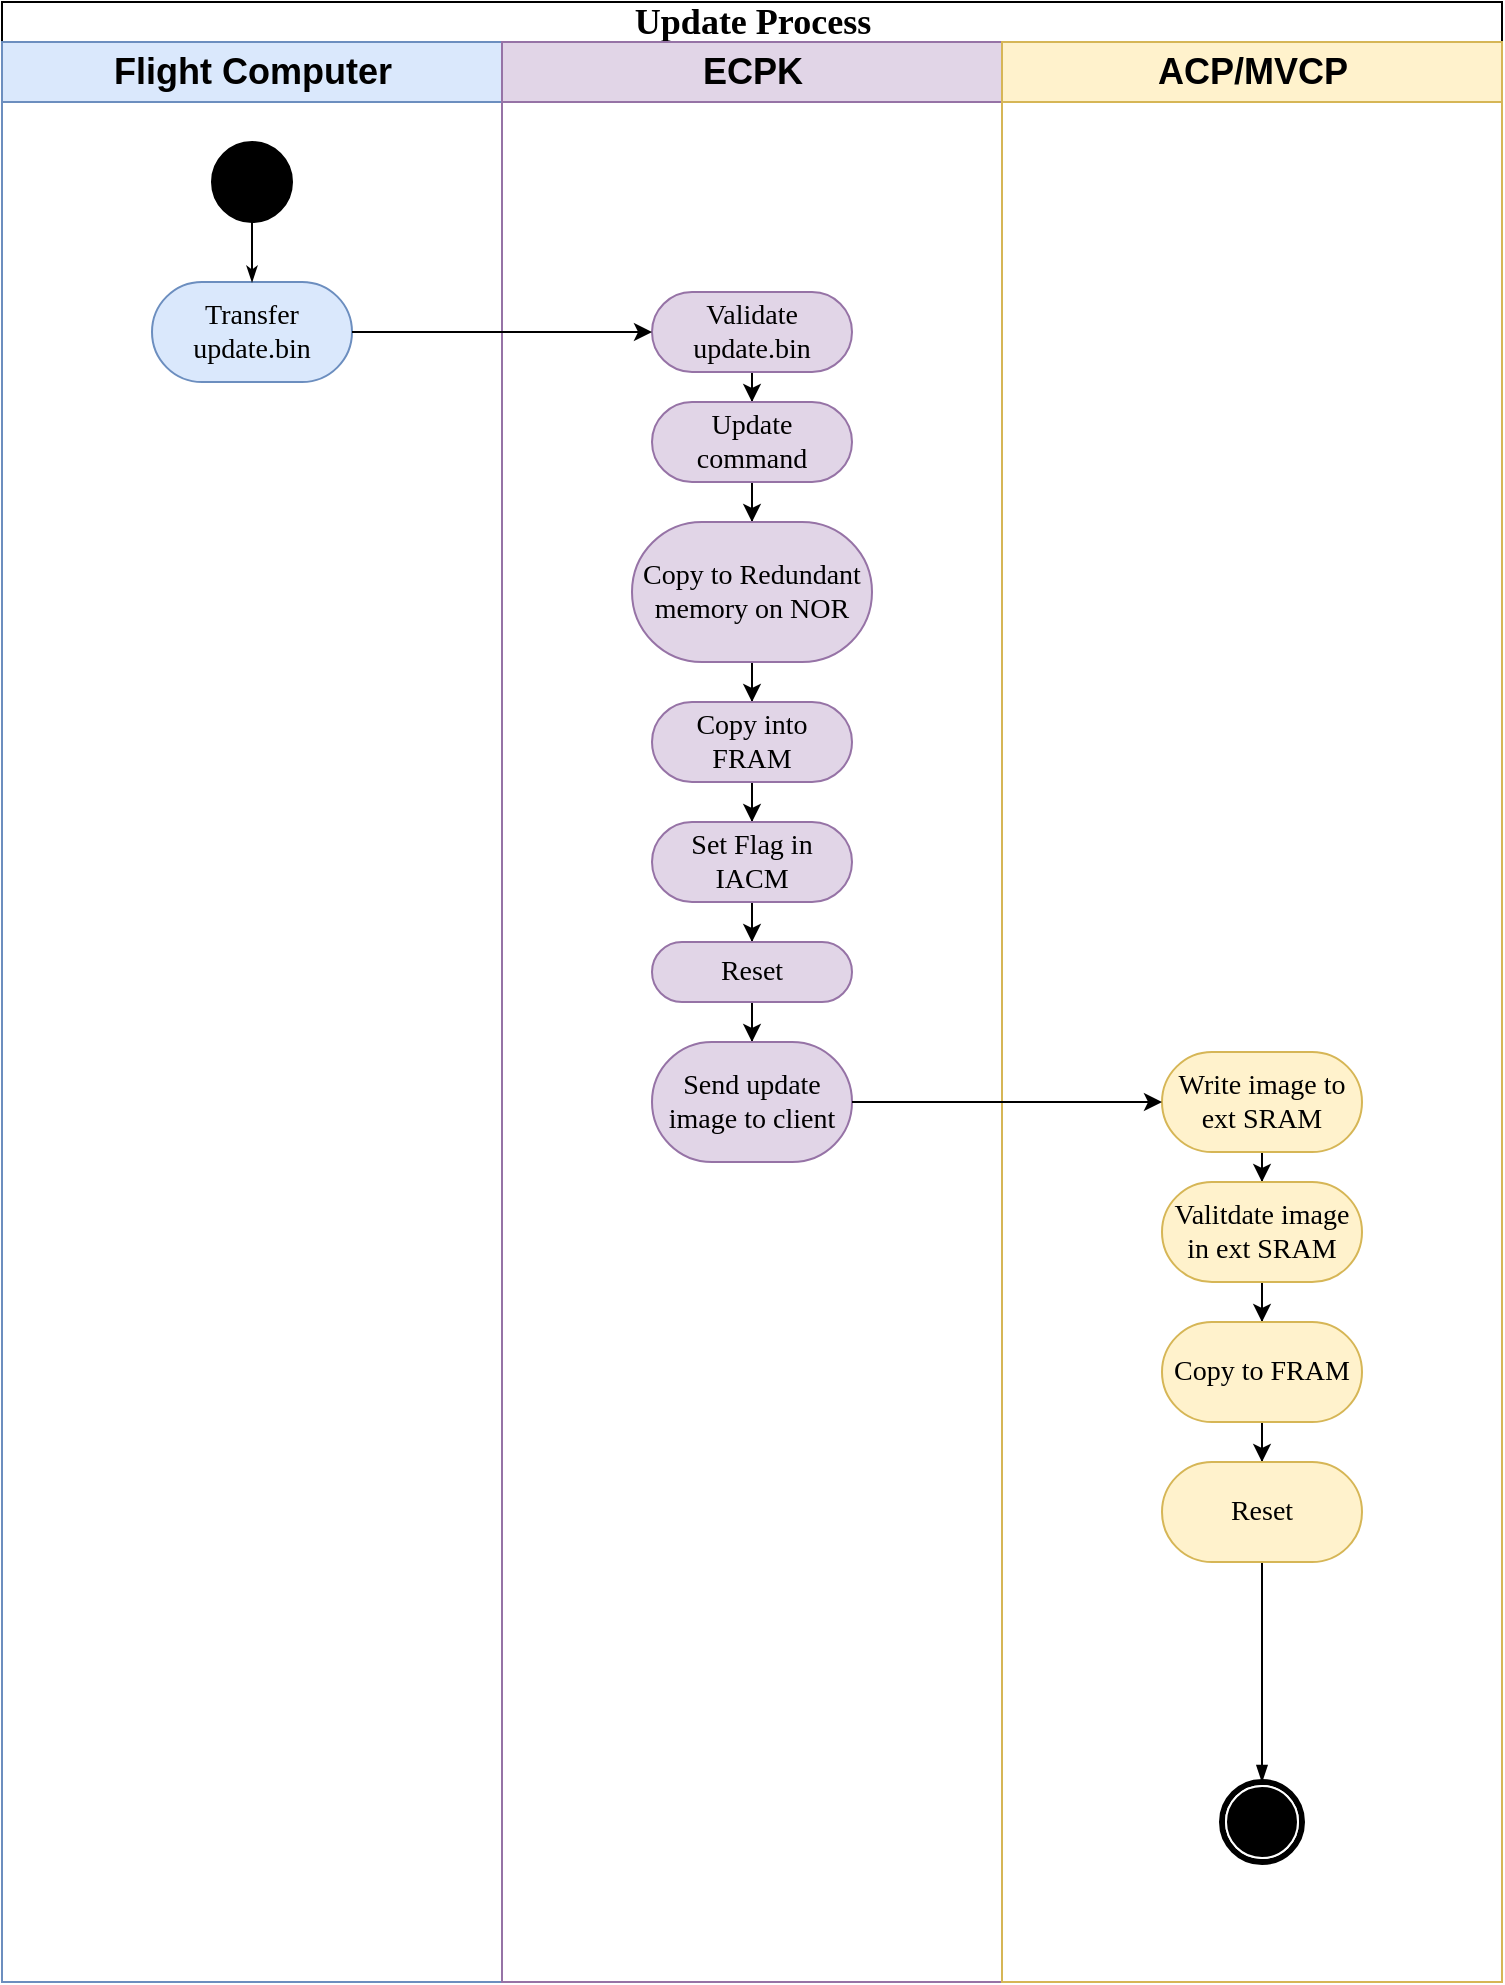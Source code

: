 <mxfile version="20.3.0" type="device"><diagram name="Page-1" id="0783ab3e-0a74-02c8-0abd-f7b4e66b4bec"><mxGraphModel dx="2062" dy="1369" grid="1" gridSize="10" guides="1" tooltips="1" connect="1" arrows="1" fold="1" page="1" pageScale="1" pageWidth="850" pageHeight="1100" background="none" math="0" shadow="0"><root><mxCell id="0"/><mxCell id="1" parent="0"/><mxCell id="1c1d494c118603dd-1" value="&lt;font style=&quot;font-size: 18px;&quot;&gt;Update Process&lt;/font&gt;" style="swimlane;html=1;childLayout=stackLayout;startSize=20;rounded=0;shadow=0;comic=0;labelBackgroundColor=none;strokeWidth=1;fontFamily=Verdana;fontSize=12;align=center;" parent="1" vertex="1"><mxGeometry x="40" y="20" width="750" height="990" as="geometry"/></mxCell><mxCell id="1c1d494c118603dd-2" value="&lt;font style=&quot;font-size: 18px;&quot;&gt;Flight Computer&lt;/font&gt;" style="swimlane;html=1;startSize=30;fillColor=#dae8fc;strokeColor=#6c8ebf;" parent="1c1d494c118603dd-1" vertex="1"><mxGeometry y="20" width="250" height="970" as="geometry"/></mxCell><mxCell id="1c1d494c118603dd-35" style="edgeStyle=none;rounded=0;html=1;labelBackgroundColor=none;startArrow=none;startFill=0;startSize=5;endArrow=classicThin;endFill=1;endSize=5;jettySize=auto;orthogonalLoop=1;strokeWidth=1;fontFamily=Verdana;fontSize=12" parent="1c1d494c118603dd-2" target="1c1d494c118603dd-7" edge="1"><mxGeometry relative="1" as="geometry"><mxPoint x="162.727" y="310" as="sourcePoint"/></mxGeometry></mxCell><mxCell id="60571a20871a0731-4" value="" style="ellipse;whiteSpace=wrap;html=1;rounded=0;shadow=0;comic=0;labelBackgroundColor=none;strokeWidth=1;fillColor=#000000;fontFamily=Verdana;fontSize=12;align=center;" parent="1c1d494c118603dd-2" vertex="1"><mxGeometry x="105" y="50" width="40" height="40" as="geometry"/></mxCell><mxCell id="60571a20871a0731-8" value="Transfer update.bin" style="rounded=1;whiteSpace=wrap;html=1;shadow=0;comic=0;labelBackgroundColor=none;strokeWidth=1;fontFamily=Verdana;fontSize=14;align=center;arcSize=50;fillColor=#dae8fc;strokeColor=#6c8ebf;" parent="1c1d494c118603dd-2" vertex="1"><mxGeometry x="75" y="120" width="100" height="50" as="geometry"/></mxCell><mxCell id="1c1d494c118603dd-27" style="edgeStyle=orthogonalEdgeStyle;rounded=0;html=1;labelBackgroundColor=none;startArrow=none;startFill=0;startSize=5;endArrow=classicThin;endFill=1;endSize=5;jettySize=auto;orthogonalLoop=1;strokeWidth=1;fontFamily=Verdana;fontSize=12" parent="1c1d494c118603dd-2" source="60571a20871a0731-4" target="60571a20871a0731-8" edge="1"><mxGeometry relative="1" as="geometry"/></mxCell><mxCell id="1c1d494c118603dd-3" value="&lt;font style=&quot;font-size: 18px;&quot;&gt;ECPK&lt;/font&gt;" style="swimlane;html=1;startSize=30;fillColor=#e1d5e7;strokeColor=#9673a6;" parent="1c1d494c118603dd-1" vertex="1"><mxGeometry x="250" y="20" width="250" height="970" as="geometry"/></mxCell><mxCell id="0pc9tAbUHc3eBVpwfUrM-6" value="" style="edgeStyle=orthogonalEdgeStyle;rounded=0;orthogonalLoop=1;jettySize=auto;html=1;" edge="1" parent="1c1d494c118603dd-3" source="0pc9tAbUHc3eBVpwfUrM-3" target="0pc9tAbUHc3eBVpwfUrM-5"><mxGeometry relative="1" as="geometry"/></mxCell><mxCell id="0pc9tAbUHc3eBVpwfUrM-3" value="Validate update.bin" style="rounded=1;whiteSpace=wrap;html=1;shadow=0;comic=0;labelBackgroundColor=none;strokeWidth=1;fontFamily=Verdana;fontSize=14;align=center;arcSize=50;fillColor=#e1d5e7;strokeColor=#9673a6;" vertex="1" parent="1c1d494c118603dd-3"><mxGeometry x="75" y="125" width="100" height="40" as="geometry"/></mxCell><mxCell id="0pc9tAbUHc3eBVpwfUrM-8" value="" style="edgeStyle=orthogonalEdgeStyle;rounded=0;orthogonalLoop=1;jettySize=auto;html=1;" edge="1" parent="1c1d494c118603dd-3" source="0pc9tAbUHc3eBVpwfUrM-5" target="0pc9tAbUHc3eBVpwfUrM-7"><mxGeometry relative="1" as="geometry"/></mxCell><mxCell id="0pc9tAbUHc3eBVpwfUrM-5" value="Update command" style="rounded=1;whiteSpace=wrap;html=1;shadow=0;comic=0;labelBackgroundColor=none;strokeWidth=1;fontFamily=Verdana;fontSize=14;align=center;arcSize=50;fillColor=#e1d5e7;strokeColor=#9673a6;" vertex="1" parent="1c1d494c118603dd-3"><mxGeometry x="75" y="180" width="100" height="40" as="geometry"/></mxCell><mxCell id="0pc9tAbUHc3eBVpwfUrM-10" value="" style="edgeStyle=orthogonalEdgeStyle;rounded=0;orthogonalLoop=1;jettySize=auto;html=1;" edge="1" parent="1c1d494c118603dd-3" source="0pc9tAbUHc3eBVpwfUrM-7" target="0pc9tAbUHc3eBVpwfUrM-9"><mxGeometry relative="1" as="geometry"/></mxCell><mxCell id="0pc9tAbUHc3eBVpwfUrM-7" value="Copy to Redundant memory on NOR" style="rounded=1;whiteSpace=wrap;html=1;shadow=0;comic=0;labelBackgroundColor=none;strokeWidth=1;fontFamily=Verdana;fontSize=14;align=center;arcSize=50;fillColor=#e1d5e7;strokeColor=#9673a6;" vertex="1" parent="1c1d494c118603dd-3"><mxGeometry x="65" y="240" width="120" height="70" as="geometry"/></mxCell><mxCell id="0pc9tAbUHc3eBVpwfUrM-12" value="" style="edgeStyle=orthogonalEdgeStyle;rounded=0;orthogonalLoop=1;jettySize=auto;html=1;" edge="1" parent="1c1d494c118603dd-3" source="0pc9tAbUHc3eBVpwfUrM-9" target="0pc9tAbUHc3eBVpwfUrM-11"><mxGeometry relative="1" as="geometry"/></mxCell><mxCell id="0pc9tAbUHc3eBVpwfUrM-9" value="Copy into FRAM" style="rounded=1;whiteSpace=wrap;html=1;shadow=0;comic=0;labelBackgroundColor=none;strokeWidth=1;fontFamily=Verdana;fontSize=14;align=center;arcSize=50;fillColor=#e1d5e7;strokeColor=#9673a6;" vertex="1" parent="1c1d494c118603dd-3"><mxGeometry x="75" y="330" width="100" height="40" as="geometry"/></mxCell><mxCell id="0pc9tAbUHc3eBVpwfUrM-14" value="" style="edgeStyle=orthogonalEdgeStyle;rounded=0;orthogonalLoop=1;jettySize=auto;html=1;" edge="1" parent="1c1d494c118603dd-3" source="0pc9tAbUHc3eBVpwfUrM-11" target="0pc9tAbUHc3eBVpwfUrM-13"><mxGeometry relative="1" as="geometry"/></mxCell><mxCell id="0pc9tAbUHc3eBVpwfUrM-11" value="Set Flag in IACM" style="rounded=1;whiteSpace=wrap;html=1;shadow=0;comic=0;labelBackgroundColor=none;strokeWidth=1;fontFamily=Verdana;fontSize=14;align=center;arcSize=50;fillColor=#e1d5e7;strokeColor=#9673a6;" vertex="1" parent="1c1d494c118603dd-3"><mxGeometry x="75" y="390" width="100" height="40" as="geometry"/></mxCell><mxCell id="0pc9tAbUHc3eBVpwfUrM-16" value="" style="edgeStyle=orthogonalEdgeStyle;rounded=0;orthogonalLoop=1;jettySize=auto;html=1;" edge="1" parent="1c1d494c118603dd-3" source="0pc9tAbUHc3eBVpwfUrM-13" target="0pc9tAbUHc3eBVpwfUrM-15"><mxGeometry relative="1" as="geometry"/></mxCell><mxCell id="0pc9tAbUHc3eBVpwfUrM-13" value="Reset" style="rounded=1;whiteSpace=wrap;html=1;shadow=0;comic=0;labelBackgroundColor=none;strokeWidth=1;fontFamily=Verdana;fontSize=14;align=center;arcSize=50;fillColor=#e1d5e7;strokeColor=#9673a6;" vertex="1" parent="1c1d494c118603dd-3"><mxGeometry x="75" y="450" width="100" height="30" as="geometry"/></mxCell><mxCell id="0pc9tAbUHc3eBVpwfUrM-15" value="Send update image to client" style="rounded=1;whiteSpace=wrap;html=1;shadow=0;comic=0;labelBackgroundColor=none;strokeWidth=1;fontFamily=Verdana;fontSize=14;align=center;arcSize=50;fillColor=#e1d5e7;strokeColor=#9673a6;" vertex="1" parent="1c1d494c118603dd-3"><mxGeometry x="75" y="500" width="100" height="60" as="geometry"/></mxCell><mxCell id="1c1d494c118603dd-4" value="&lt;font style=&quot;font-size: 18px;&quot;&gt;ACP/MVCP&lt;/font&gt;" style="swimlane;html=1;startSize=30;fillColor=#fff2cc;strokeColor=#d6b656;" parent="1c1d494c118603dd-1" vertex="1"><mxGeometry x="500" y="20" width="250" height="970" as="geometry"/></mxCell><mxCell id="0pc9tAbUHc3eBVpwfUrM-25" style="edgeStyle=orthogonalEdgeStyle;rounded=0;orthogonalLoop=1;jettySize=auto;html=1;entryX=0.5;entryY=1;entryDx=0;entryDy=0;startArrow=blockThin;startFill=1;endArrow=none;endFill=0;" edge="1" parent="1c1d494c118603dd-4" source="60571a20871a0731-5" target="0pc9tAbUHc3eBVpwfUrM-23"><mxGeometry relative="1" as="geometry"/></mxCell><mxCell id="60571a20871a0731-5" value="" style="shape=mxgraph.bpmn.shape;html=1;verticalLabelPosition=bottom;labelBackgroundColor=#ffffff;verticalAlign=top;perimeter=ellipsePerimeter;outline=end;symbol=terminate;rounded=0;shadow=0;comic=0;strokeWidth=1;fontFamily=Verdana;fontSize=12;align=center;" parent="1c1d494c118603dd-4" vertex="1"><mxGeometry x="110" y="870" width="40" height="40" as="geometry"/></mxCell><mxCell id="0pc9tAbUHc3eBVpwfUrM-20" value="" style="edgeStyle=orthogonalEdgeStyle;rounded=0;orthogonalLoop=1;jettySize=auto;html=1;" edge="1" parent="1c1d494c118603dd-4" source="0pc9tAbUHc3eBVpwfUrM-17" target="0pc9tAbUHc3eBVpwfUrM-19"><mxGeometry relative="1" as="geometry"/></mxCell><mxCell id="0pc9tAbUHc3eBVpwfUrM-17" value="Write image to ext SRAM" style="rounded=1;whiteSpace=wrap;html=1;shadow=0;comic=0;labelBackgroundColor=none;strokeWidth=1;fontFamily=Verdana;fontSize=14;align=center;arcSize=50;fillColor=#fff2cc;strokeColor=#d6b656;" vertex="1" parent="1c1d494c118603dd-4"><mxGeometry x="80" y="505" width="100" height="50" as="geometry"/></mxCell><mxCell id="0pc9tAbUHc3eBVpwfUrM-22" value="" style="edgeStyle=orthogonalEdgeStyle;rounded=0;orthogonalLoop=1;jettySize=auto;html=1;" edge="1" parent="1c1d494c118603dd-4" source="0pc9tAbUHc3eBVpwfUrM-19" target="0pc9tAbUHc3eBVpwfUrM-21"><mxGeometry relative="1" as="geometry"/></mxCell><mxCell id="0pc9tAbUHc3eBVpwfUrM-19" value="Valitdate image in ext SRAM" style="rounded=1;whiteSpace=wrap;html=1;shadow=0;comic=0;labelBackgroundColor=none;strokeWidth=1;fontFamily=Verdana;fontSize=14;align=center;arcSize=50;fillColor=#fff2cc;strokeColor=#d6b656;" vertex="1" parent="1c1d494c118603dd-4"><mxGeometry x="80" y="570" width="100" height="50" as="geometry"/></mxCell><mxCell id="0pc9tAbUHc3eBVpwfUrM-24" value="" style="edgeStyle=orthogonalEdgeStyle;rounded=0;orthogonalLoop=1;jettySize=auto;html=1;" edge="1" parent="1c1d494c118603dd-4" source="0pc9tAbUHc3eBVpwfUrM-21" target="0pc9tAbUHc3eBVpwfUrM-23"><mxGeometry relative="1" as="geometry"/></mxCell><mxCell id="0pc9tAbUHc3eBVpwfUrM-21" value="Copy to FRAM" style="rounded=1;whiteSpace=wrap;html=1;shadow=0;comic=0;labelBackgroundColor=none;strokeWidth=1;fontFamily=Verdana;fontSize=14;align=center;arcSize=50;fillColor=#fff2cc;strokeColor=#d6b656;" vertex="1" parent="1c1d494c118603dd-4"><mxGeometry x="80" y="640" width="100" height="50" as="geometry"/></mxCell><mxCell id="0pc9tAbUHc3eBVpwfUrM-23" value="Reset" style="rounded=1;whiteSpace=wrap;html=1;shadow=0;comic=0;labelBackgroundColor=none;strokeWidth=1;fontFamily=Verdana;fontSize=14;align=center;arcSize=50;fillColor=#fff2cc;strokeColor=#d6b656;" vertex="1" parent="1c1d494c118603dd-4"><mxGeometry x="80" y="710" width="100" height="50" as="geometry"/></mxCell><mxCell id="1c1d494c118603dd-36" style="edgeStyle=none;rounded=0;html=1;labelBackgroundColor=none;startArrow=none;startFill=0;startSize=5;endArrow=classicThin;endFill=1;endSize=5;jettySize=auto;orthogonalLoop=1;strokeWidth=1;fontFamily=Verdana;fontSize=12" parent="1c1d494c118603dd-1" target="1c1d494c118603dd-14" edge="1"><mxGeometry relative="1" as="geometry"><mxPoint x="180" y="383.043" as="sourcePoint"/></mxGeometry></mxCell><mxCell id="0pc9tAbUHc3eBVpwfUrM-4" style="edgeStyle=orthogonalEdgeStyle;rounded=0;orthogonalLoop=1;jettySize=auto;html=1;entryX=0;entryY=0.5;entryDx=0;entryDy=0;" edge="1" parent="1c1d494c118603dd-1" source="60571a20871a0731-8" target="0pc9tAbUHc3eBVpwfUrM-3"><mxGeometry relative="1" as="geometry"/></mxCell><mxCell id="0pc9tAbUHc3eBVpwfUrM-18" value="" style="edgeStyle=orthogonalEdgeStyle;rounded=0;orthogonalLoop=1;jettySize=auto;html=1;" edge="1" parent="1c1d494c118603dd-1" source="0pc9tAbUHc3eBVpwfUrM-15" target="0pc9tAbUHc3eBVpwfUrM-17"><mxGeometry relative="1" as="geometry"/></mxCell></root></mxGraphModel></diagram></mxfile>
